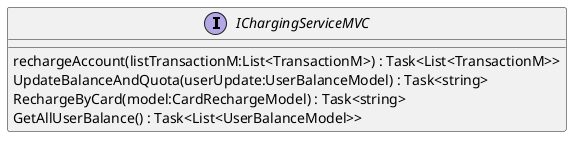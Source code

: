 @startuml
interface IChargingServiceMVC {
    rechargeAccount(listTransactionM:List<TransactionM>) : Task<List<TransactionM>>
    UpdateBalanceAndQuota(userUpdate:UserBalanceModel) : Task<string>
    RechargeByCard(model:CardRechargeModel) : Task<string>
    GetAllUserBalance() : Task<List<UserBalanceModel>>
}
@enduml
